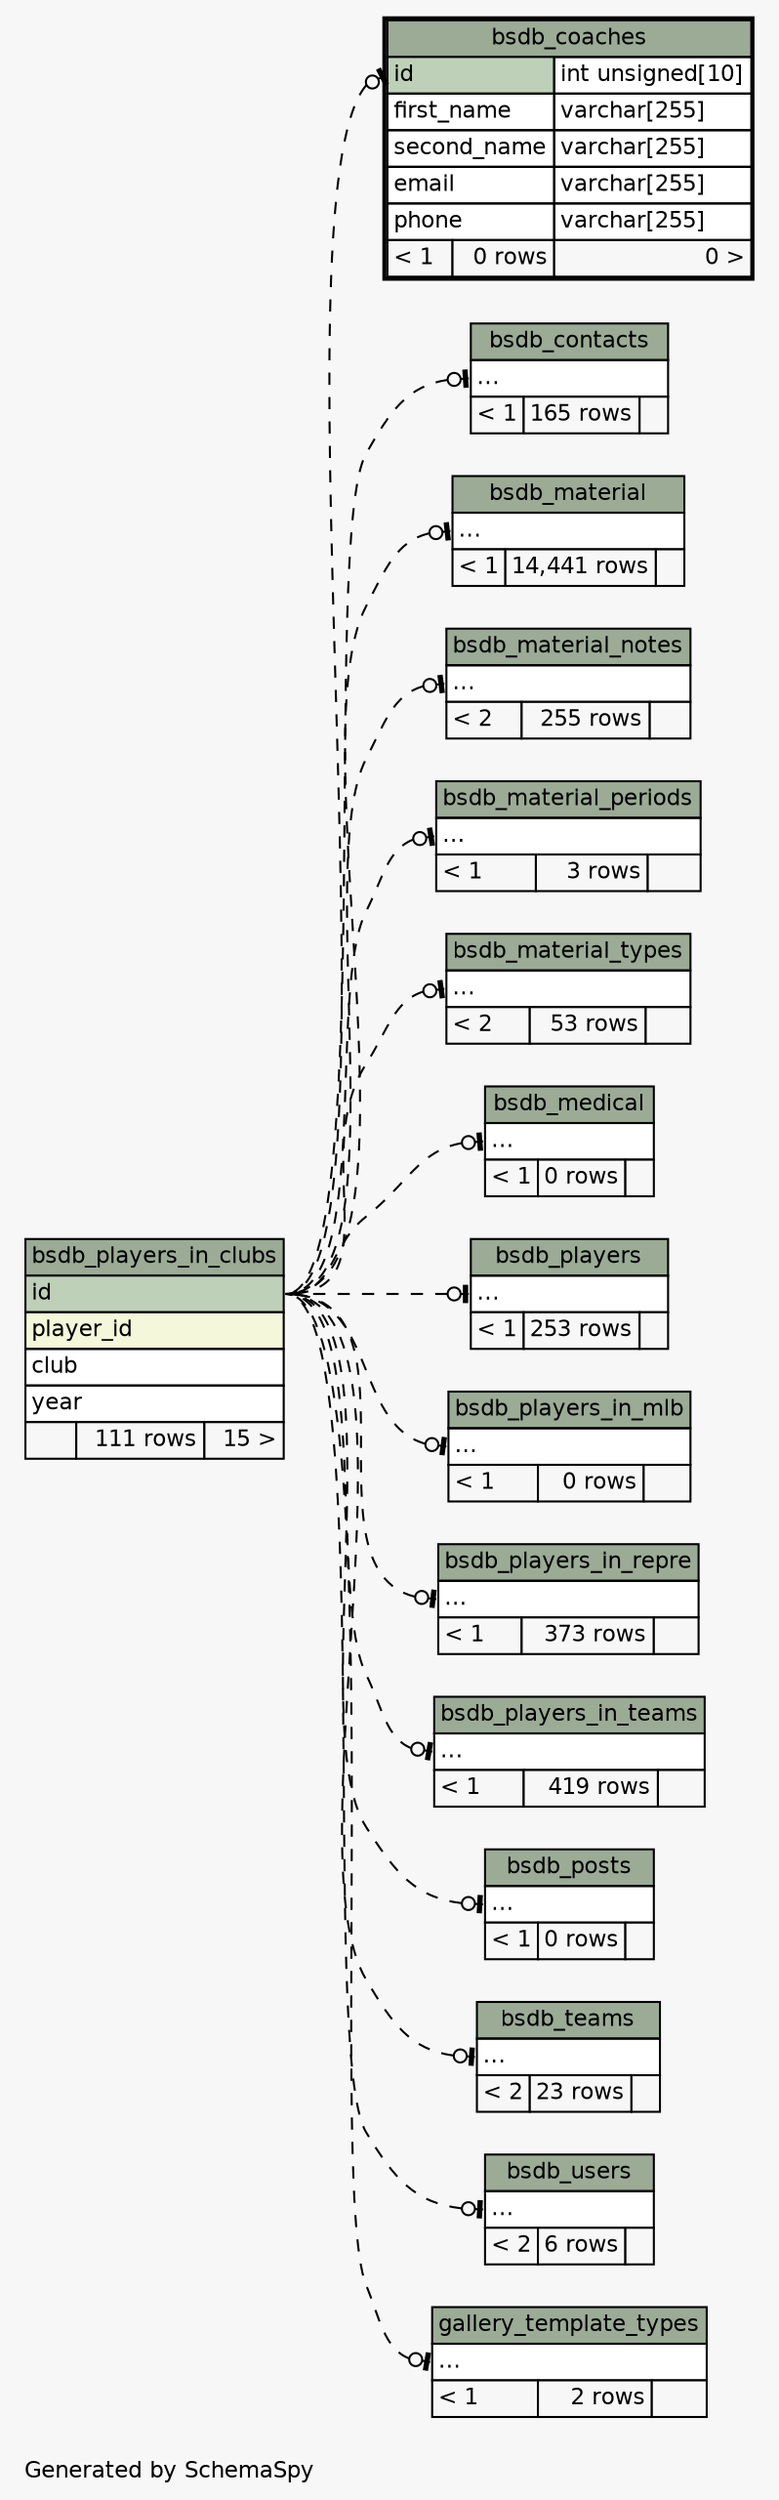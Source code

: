 // dot 2.38.0 on Mac OS X 10.9.4
// SchemaSpy rev 590
digraph "impliedTwoDegreesRelationshipsDiagram" {
  graph [
    rankdir="RL"
    bgcolor="#f7f7f7"
    label="\nGenerated by SchemaSpy"
    labeljust="l"
    nodesep="0.18"
    ranksep="0.46"
    fontname="Helvetica"
    fontsize="11"
  ];
  node [
    fontname="Helvetica"
    fontsize="11"
    shape="plaintext"
  ];
  edge [
    arrowsize="0.8"
  ];
  "bsdb_coaches":"id":w -> "bsdb_players_in_clubs":"id":e [arrowhead=none dir=back arrowtail=teeodot style=dashed];
  "bsdb_contacts":"elipses":w -> "bsdb_players_in_clubs":"id":e [arrowhead=none dir=back arrowtail=teeodot style=dashed];
  "bsdb_material":"elipses":w -> "bsdb_players_in_clubs":"id":e [arrowhead=none dir=back arrowtail=teeodot style=dashed];
  "bsdb_material_notes":"elipses":w -> "bsdb_players_in_clubs":"id":e [arrowhead=none dir=back arrowtail=teeodot style=dashed];
  "bsdb_material_periods":"elipses":w -> "bsdb_players_in_clubs":"id":e [arrowhead=none dir=back arrowtail=teeodot style=dashed];
  "bsdb_material_types":"elipses":w -> "bsdb_players_in_clubs":"id":e [arrowhead=none dir=back arrowtail=teeodot style=dashed];
  "bsdb_medical":"elipses":w -> "bsdb_players_in_clubs":"id":e [arrowhead=none dir=back arrowtail=teeodot style=dashed];
  "bsdb_players":"elipses":w -> "bsdb_players_in_clubs":"id":e [arrowhead=none dir=back arrowtail=teeodot style=dashed];
  "bsdb_players_in_mlb":"elipses":w -> "bsdb_players_in_clubs":"id":e [arrowhead=none dir=back arrowtail=teeodot style=dashed];
  "bsdb_players_in_repre":"elipses":w -> "bsdb_players_in_clubs":"id":e [arrowhead=none dir=back arrowtail=teeodot style=dashed];
  "bsdb_players_in_teams":"elipses":w -> "bsdb_players_in_clubs":"id":e [arrowhead=none dir=back arrowtail=teeodot style=dashed];
  "bsdb_posts":"elipses":w -> "bsdb_players_in_clubs":"id":e [arrowhead=none dir=back arrowtail=teeodot style=dashed];
  "bsdb_teams":"elipses":w -> "bsdb_players_in_clubs":"id":e [arrowhead=none dir=back arrowtail=teeodot style=dashed];
  "bsdb_users":"elipses":w -> "bsdb_players_in_clubs":"id":e [arrowhead=none dir=back arrowtail=teeodot style=dashed];
  "gallery_template_types":"elipses":w -> "bsdb_players_in_clubs":"id":e [arrowhead=none dir=back arrowtail=teeodot style=dashed];
  "bsdb_coaches" [
    label=<
    <TABLE BORDER="2" CELLBORDER="1" CELLSPACING="0" BGCOLOR="#ffffff">
      <TR><TD COLSPAN="3" BGCOLOR="#9bab96" ALIGN="CENTER">bsdb_coaches</TD></TR>
      <TR><TD PORT="id" COLSPAN="2" BGCOLOR="#bed1b8" ALIGN="LEFT">id</TD><TD PORT="id.type" ALIGN="LEFT">int unsigned[10]</TD></TR>
      <TR><TD PORT="first_name" COLSPAN="2" ALIGN="LEFT">first_name</TD><TD PORT="first_name.type" ALIGN="LEFT">varchar[255]</TD></TR>
      <TR><TD PORT="second_name" COLSPAN="2" ALIGN="LEFT">second_name</TD><TD PORT="second_name.type" ALIGN="LEFT">varchar[255]</TD></TR>
      <TR><TD PORT="email" COLSPAN="2" ALIGN="LEFT">email</TD><TD PORT="email.type" ALIGN="LEFT">varchar[255]</TD></TR>
      <TR><TD PORT="phone" COLSPAN="2" ALIGN="LEFT">phone</TD><TD PORT="phone.type" ALIGN="LEFT">varchar[255]</TD></TR>
      <TR><TD ALIGN="LEFT" BGCOLOR="#f7f7f7">&lt; 1</TD><TD ALIGN="RIGHT" BGCOLOR="#f7f7f7">0 rows</TD><TD ALIGN="RIGHT" BGCOLOR="#f7f7f7">0 &gt;</TD></TR>
    </TABLE>>
    URL="bsdb_coaches.html"
    tooltip="bsdb_coaches"
  ];
  "bsdb_contacts" [
    label=<
    <TABLE BORDER="0" CELLBORDER="1" CELLSPACING="0" BGCOLOR="#ffffff">
      <TR><TD COLSPAN="3" BGCOLOR="#9bab96" ALIGN="CENTER">bsdb_contacts</TD></TR>
      <TR><TD PORT="elipses" COLSPAN="3" ALIGN="LEFT">...</TD></TR>
      <TR><TD ALIGN="LEFT" BGCOLOR="#f7f7f7">&lt; 1</TD><TD ALIGN="RIGHT" BGCOLOR="#f7f7f7">165 rows</TD><TD ALIGN="RIGHT" BGCOLOR="#f7f7f7">  </TD></TR>
    </TABLE>>
    URL="bsdb_contacts.html"
    tooltip="bsdb_contacts"
  ];
  "bsdb_material" [
    label=<
    <TABLE BORDER="0" CELLBORDER="1" CELLSPACING="0" BGCOLOR="#ffffff">
      <TR><TD COLSPAN="3" BGCOLOR="#9bab96" ALIGN="CENTER">bsdb_material</TD></TR>
      <TR><TD PORT="elipses" COLSPAN="3" ALIGN="LEFT">...</TD></TR>
      <TR><TD ALIGN="LEFT" BGCOLOR="#f7f7f7">&lt; 1</TD><TD ALIGN="RIGHT" BGCOLOR="#f7f7f7">14,441 rows</TD><TD ALIGN="RIGHT" BGCOLOR="#f7f7f7">  </TD></TR>
    </TABLE>>
    URL="bsdb_material.html"
    tooltip="bsdb_material"
  ];
  "bsdb_material_notes" [
    label=<
    <TABLE BORDER="0" CELLBORDER="1" CELLSPACING="0" BGCOLOR="#ffffff">
      <TR><TD COLSPAN="3" BGCOLOR="#9bab96" ALIGN="CENTER">bsdb_material_notes</TD></TR>
      <TR><TD PORT="elipses" COLSPAN="3" ALIGN="LEFT">...</TD></TR>
      <TR><TD ALIGN="LEFT" BGCOLOR="#f7f7f7">&lt; 2</TD><TD ALIGN="RIGHT" BGCOLOR="#f7f7f7">255 rows</TD><TD ALIGN="RIGHT" BGCOLOR="#f7f7f7">  </TD></TR>
    </TABLE>>
    URL="bsdb_material_notes.html"
    tooltip="bsdb_material_notes"
  ];
  "bsdb_material_periods" [
    label=<
    <TABLE BORDER="0" CELLBORDER="1" CELLSPACING="0" BGCOLOR="#ffffff">
      <TR><TD COLSPAN="3" BGCOLOR="#9bab96" ALIGN="CENTER">bsdb_material_periods</TD></TR>
      <TR><TD PORT="elipses" COLSPAN="3" ALIGN="LEFT">...</TD></TR>
      <TR><TD ALIGN="LEFT" BGCOLOR="#f7f7f7">&lt; 1</TD><TD ALIGN="RIGHT" BGCOLOR="#f7f7f7">3 rows</TD><TD ALIGN="RIGHT" BGCOLOR="#f7f7f7">  </TD></TR>
    </TABLE>>
    URL="bsdb_material_periods.html"
    tooltip="bsdb_material_periods"
  ];
  "bsdb_material_types" [
    label=<
    <TABLE BORDER="0" CELLBORDER="1" CELLSPACING="0" BGCOLOR="#ffffff">
      <TR><TD COLSPAN="3" BGCOLOR="#9bab96" ALIGN="CENTER">bsdb_material_types</TD></TR>
      <TR><TD PORT="elipses" COLSPAN="3" ALIGN="LEFT">...</TD></TR>
      <TR><TD ALIGN="LEFT" BGCOLOR="#f7f7f7">&lt; 2</TD><TD ALIGN="RIGHT" BGCOLOR="#f7f7f7">53 rows</TD><TD ALIGN="RIGHT" BGCOLOR="#f7f7f7">  </TD></TR>
    </TABLE>>
    URL="bsdb_material_types.html"
    tooltip="bsdb_material_types"
  ];
  "bsdb_medical" [
    label=<
    <TABLE BORDER="0" CELLBORDER="1" CELLSPACING="0" BGCOLOR="#ffffff">
      <TR><TD COLSPAN="3" BGCOLOR="#9bab96" ALIGN="CENTER">bsdb_medical</TD></TR>
      <TR><TD PORT="elipses" COLSPAN="3" ALIGN="LEFT">...</TD></TR>
      <TR><TD ALIGN="LEFT" BGCOLOR="#f7f7f7">&lt; 1</TD><TD ALIGN="RIGHT" BGCOLOR="#f7f7f7">0 rows</TD><TD ALIGN="RIGHT" BGCOLOR="#f7f7f7">  </TD></TR>
    </TABLE>>
    URL="bsdb_medical.html"
    tooltip="bsdb_medical"
  ];
  "bsdb_players" [
    label=<
    <TABLE BORDER="0" CELLBORDER="1" CELLSPACING="0" BGCOLOR="#ffffff">
      <TR><TD COLSPAN="3" BGCOLOR="#9bab96" ALIGN="CENTER">bsdb_players</TD></TR>
      <TR><TD PORT="elipses" COLSPAN="3" ALIGN="LEFT">...</TD></TR>
      <TR><TD ALIGN="LEFT" BGCOLOR="#f7f7f7">&lt; 1</TD><TD ALIGN="RIGHT" BGCOLOR="#f7f7f7">253 rows</TD><TD ALIGN="RIGHT" BGCOLOR="#f7f7f7">  </TD></TR>
    </TABLE>>
    URL="bsdb_players.html"
    tooltip="bsdb_players"
  ];
  "bsdb_players_in_clubs" [
    label=<
    <TABLE BORDER="0" CELLBORDER="1" CELLSPACING="0" BGCOLOR="#ffffff">
      <TR><TD COLSPAN="3" BGCOLOR="#9bab96" ALIGN="CENTER">bsdb_players_in_clubs</TD></TR>
      <TR><TD PORT="id" COLSPAN="3" BGCOLOR="#bed1b8" ALIGN="LEFT">id</TD></TR>
      <TR><TD PORT="player_id" COLSPAN="3" BGCOLOR="#f4f7da" ALIGN="LEFT">player_id</TD></TR>
      <TR><TD PORT="club" COLSPAN="3" ALIGN="LEFT">club</TD></TR>
      <TR><TD PORT="year" COLSPAN="3" ALIGN="LEFT">year</TD></TR>
      <TR><TD ALIGN="LEFT" BGCOLOR="#f7f7f7">  </TD><TD ALIGN="RIGHT" BGCOLOR="#f7f7f7">111 rows</TD><TD ALIGN="RIGHT" BGCOLOR="#f7f7f7">15 &gt;</TD></TR>
    </TABLE>>
    URL="bsdb_players_in_clubs.html"
    tooltip="bsdb_players_in_clubs"
  ];
  "bsdb_players_in_mlb" [
    label=<
    <TABLE BORDER="0" CELLBORDER="1" CELLSPACING="0" BGCOLOR="#ffffff">
      <TR><TD COLSPAN="3" BGCOLOR="#9bab96" ALIGN="CENTER">bsdb_players_in_mlb</TD></TR>
      <TR><TD PORT="elipses" COLSPAN="3" ALIGN="LEFT">...</TD></TR>
      <TR><TD ALIGN="LEFT" BGCOLOR="#f7f7f7">&lt; 1</TD><TD ALIGN="RIGHT" BGCOLOR="#f7f7f7">0 rows</TD><TD ALIGN="RIGHT" BGCOLOR="#f7f7f7">  </TD></TR>
    </TABLE>>
    URL="bsdb_players_in_mlb.html"
    tooltip="bsdb_players_in_mlb"
  ];
  "bsdb_players_in_repre" [
    label=<
    <TABLE BORDER="0" CELLBORDER="1" CELLSPACING="0" BGCOLOR="#ffffff">
      <TR><TD COLSPAN="3" BGCOLOR="#9bab96" ALIGN="CENTER">bsdb_players_in_repre</TD></TR>
      <TR><TD PORT="elipses" COLSPAN="3" ALIGN="LEFT">...</TD></TR>
      <TR><TD ALIGN="LEFT" BGCOLOR="#f7f7f7">&lt; 1</TD><TD ALIGN="RIGHT" BGCOLOR="#f7f7f7">373 rows</TD><TD ALIGN="RIGHT" BGCOLOR="#f7f7f7">  </TD></TR>
    </TABLE>>
    URL="bsdb_players_in_repre.html"
    tooltip="bsdb_players_in_repre"
  ];
  "bsdb_players_in_teams" [
    label=<
    <TABLE BORDER="0" CELLBORDER="1" CELLSPACING="0" BGCOLOR="#ffffff">
      <TR><TD COLSPAN="3" BGCOLOR="#9bab96" ALIGN="CENTER">bsdb_players_in_teams</TD></TR>
      <TR><TD PORT="elipses" COLSPAN="3" ALIGN="LEFT">...</TD></TR>
      <TR><TD ALIGN="LEFT" BGCOLOR="#f7f7f7">&lt; 1</TD><TD ALIGN="RIGHT" BGCOLOR="#f7f7f7">419 rows</TD><TD ALIGN="RIGHT" BGCOLOR="#f7f7f7">  </TD></TR>
    </TABLE>>
    URL="bsdb_players_in_teams.html"
    tooltip="bsdb_players_in_teams"
  ];
  "bsdb_posts" [
    label=<
    <TABLE BORDER="0" CELLBORDER="1" CELLSPACING="0" BGCOLOR="#ffffff">
      <TR><TD COLSPAN="3" BGCOLOR="#9bab96" ALIGN="CENTER">bsdb_posts</TD></TR>
      <TR><TD PORT="elipses" COLSPAN="3" ALIGN="LEFT">...</TD></TR>
      <TR><TD ALIGN="LEFT" BGCOLOR="#f7f7f7">&lt; 1</TD><TD ALIGN="RIGHT" BGCOLOR="#f7f7f7">0 rows</TD><TD ALIGN="RIGHT" BGCOLOR="#f7f7f7">  </TD></TR>
    </TABLE>>
    URL="bsdb_posts.html"
    tooltip="bsdb_posts"
  ];
  "bsdb_teams" [
    label=<
    <TABLE BORDER="0" CELLBORDER="1" CELLSPACING="0" BGCOLOR="#ffffff">
      <TR><TD COLSPAN="3" BGCOLOR="#9bab96" ALIGN="CENTER">bsdb_teams</TD></TR>
      <TR><TD PORT="elipses" COLSPAN="3" ALIGN="LEFT">...</TD></TR>
      <TR><TD ALIGN="LEFT" BGCOLOR="#f7f7f7">&lt; 2</TD><TD ALIGN="RIGHT" BGCOLOR="#f7f7f7">23 rows</TD><TD ALIGN="RIGHT" BGCOLOR="#f7f7f7">  </TD></TR>
    </TABLE>>
    URL="bsdb_teams.html"
    tooltip="bsdb_teams"
  ];
  "bsdb_users" [
    label=<
    <TABLE BORDER="0" CELLBORDER="1" CELLSPACING="0" BGCOLOR="#ffffff">
      <TR><TD COLSPAN="3" BGCOLOR="#9bab96" ALIGN="CENTER">bsdb_users</TD></TR>
      <TR><TD PORT="elipses" COLSPAN="3" ALIGN="LEFT">...</TD></TR>
      <TR><TD ALIGN="LEFT" BGCOLOR="#f7f7f7">&lt; 2</TD><TD ALIGN="RIGHT" BGCOLOR="#f7f7f7">6 rows</TD><TD ALIGN="RIGHT" BGCOLOR="#f7f7f7">  </TD></TR>
    </TABLE>>
    URL="bsdb_users.html"
    tooltip="bsdb_users"
  ];
  "gallery_template_types" [
    label=<
    <TABLE BORDER="0" CELLBORDER="1" CELLSPACING="0" BGCOLOR="#ffffff">
      <TR><TD COLSPAN="3" BGCOLOR="#9bab96" ALIGN="CENTER">gallery_template_types</TD></TR>
      <TR><TD PORT="elipses" COLSPAN="3" ALIGN="LEFT">...</TD></TR>
      <TR><TD ALIGN="LEFT" BGCOLOR="#f7f7f7">&lt; 1</TD><TD ALIGN="RIGHT" BGCOLOR="#f7f7f7">2 rows</TD><TD ALIGN="RIGHT" BGCOLOR="#f7f7f7">  </TD></TR>
    </TABLE>>
    URL="gallery_template_types.html"
    tooltip="gallery_template_types"
  ];
}
